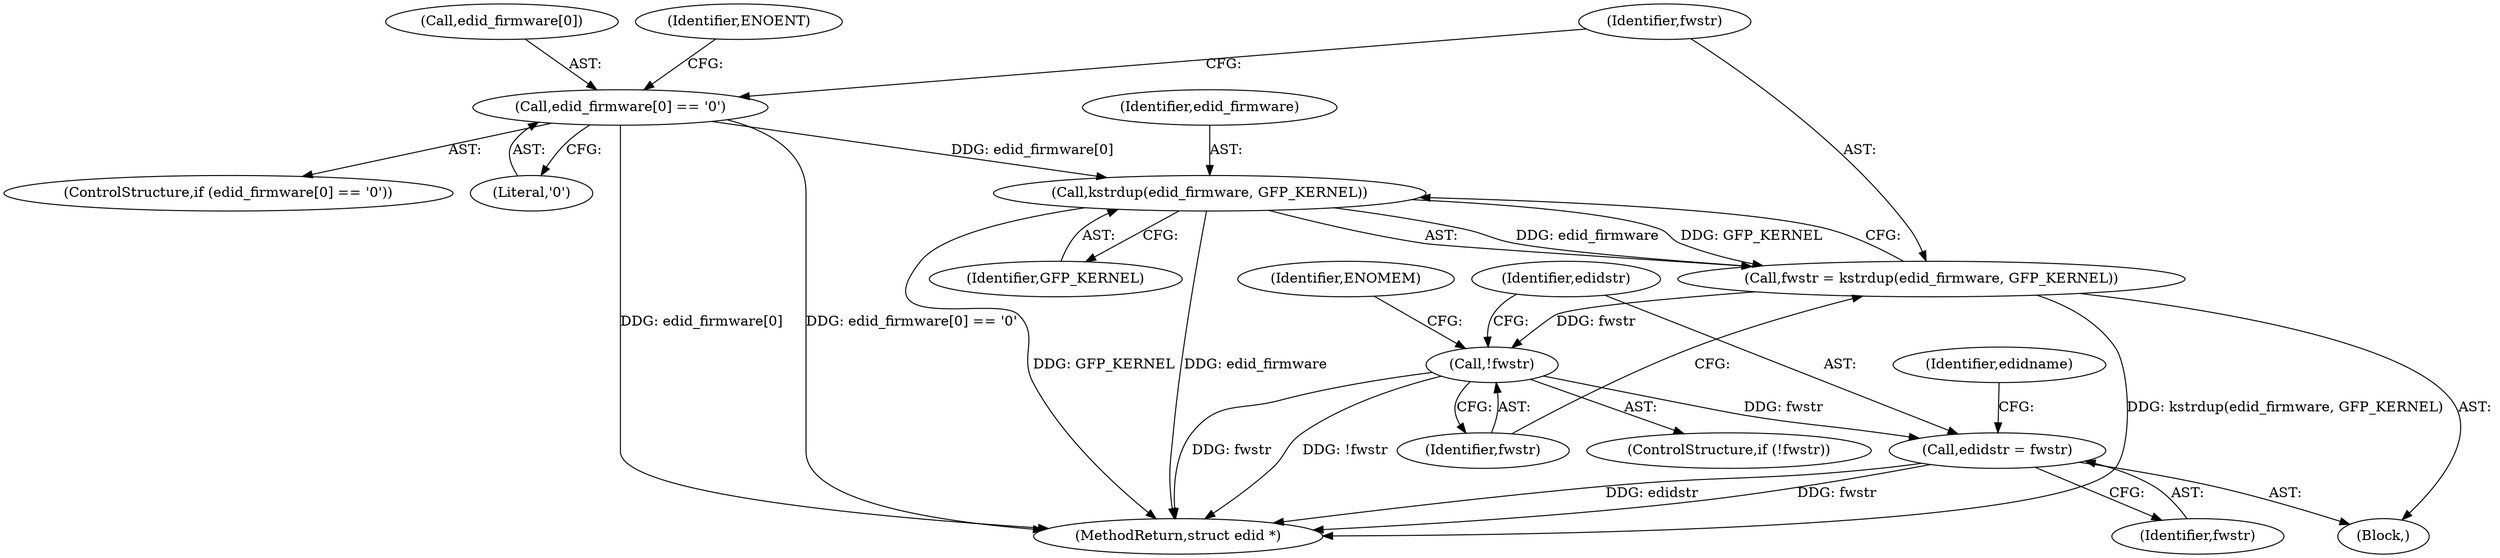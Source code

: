 digraph "0_drm_9f1f1a2dab38d4ce87a13565cf4dc1b73bef3a5f@API" {
"1000133" [label="(Call,kstrdup(edid_firmware, GFP_KERNEL))"];
"1000122" [label="(Call,edid_firmware[0] == '\0')"];
"1000131" [label="(Call,fwstr = kstrdup(edid_firmware, GFP_KERNEL))"];
"1000137" [label="(Call,!fwstr)"];
"1000143" [label="(Call,edidstr = fwstr)"];
"1000133" [label="(Call,kstrdup(edid_firmware, GFP_KERNEL))"];
"1000135" [label="(Identifier,GFP_KERNEL)"];
"1000131" [label="(Call,fwstr = kstrdup(edid_firmware, GFP_KERNEL))"];
"1000132" [label="(Identifier,fwstr)"];
"1000104" [label="(Block,)"];
"1000138" [label="(Identifier,fwstr)"];
"1000176" [label="(MethodReturn,struct edid *)"];
"1000145" [label="(Identifier,fwstr)"];
"1000130" [label="(Identifier,ENOENT)"];
"1000148" [label="(Identifier,edidname)"];
"1000143" [label="(Call,edidstr = fwstr)"];
"1000121" [label="(ControlStructure,if (edid_firmware[0] == '\0'))"];
"1000123" [label="(Call,edid_firmware[0])"];
"1000136" [label="(ControlStructure,if (!fwstr))"];
"1000134" [label="(Identifier,edid_firmware)"];
"1000122" [label="(Call,edid_firmware[0] == '\0')"];
"1000144" [label="(Identifier,edidstr)"];
"1000137" [label="(Call,!fwstr)"];
"1000126" [label="(Literal,'\0')"];
"1000142" [label="(Identifier,ENOMEM)"];
"1000133" -> "1000131"  [label="AST: "];
"1000133" -> "1000135"  [label="CFG: "];
"1000134" -> "1000133"  [label="AST: "];
"1000135" -> "1000133"  [label="AST: "];
"1000131" -> "1000133"  [label="CFG: "];
"1000133" -> "1000176"  [label="DDG: edid_firmware"];
"1000133" -> "1000176"  [label="DDG: GFP_KERNEL"];
"1000133" -> "1000131"  [label="DDG: edid_firmware"];
"1000133" -> "1000131"  [label="DDG: GFP_KERNEL"];
"1000122" -> "1000133"  [label="DDG: edid_firmware[0]"];
"1000122" -> "1000121"  [label="AST: "];
"1000122" -> "1000126"  [label="CFG: "];
"1000123" -> "1000122"  [label="AST: "];
"1000126" -> "1000122"  [label="AST: "];
"1000130" -> "1000122"  [label="CFG: "];
"1000132" -> "1000122"  [label="CFG: "];
"1000122" -> "1000176"  [label="DDG: edid_firmware[0]"];
"1000122" -> "1000176"  [label="DDG: edid_firmware[0] == '\0'"];
"1000131" -> "1000104"  [label="AST: "];
"1000132" -> "1000131"  [label="AST: "];
"1000138" -> "1000131"  [label="CFG: "];
"1000131" -> "1000176"  [label="DDG: kstrdup(edid_firmware, GFP_KERNEL)"];
"1000131" -> "1000137"  [label="DDG: fwstr"];
"1000137" -> "1000136"  [label="AST: "];
"1000137" -> "1000138"  [label="CFG: "];
"1000138" -> "1000137"  [label="AST: "];
"1000142" -> "1000137"  [label="CFG: "];
"1000144" -> "1000137"  [label="CFG: "];
"1000137" -> "1000176"  [label="DDG: fwstr"];
"1000137" -> "1000176"  [label="DDG: !fwstr"];
"1000137" -> "1000143"  [label="DDG: fwstr"];
"1000143" -> "1000104"  [label="AST: "];
"1000143" -> "1000145"  [label="CFG: "];
"1000144" -> "1000143"  [label="AST: "];
"1000145" -> "1000143"  [label="AST: "];
"1000148" -> "1000143"  [label="CFG: "];
"1000143" -> "1000176"  [label="DDG: edidstr"];
"1000143" -> "1000176"  [label="DDG: fwstr"];
}
